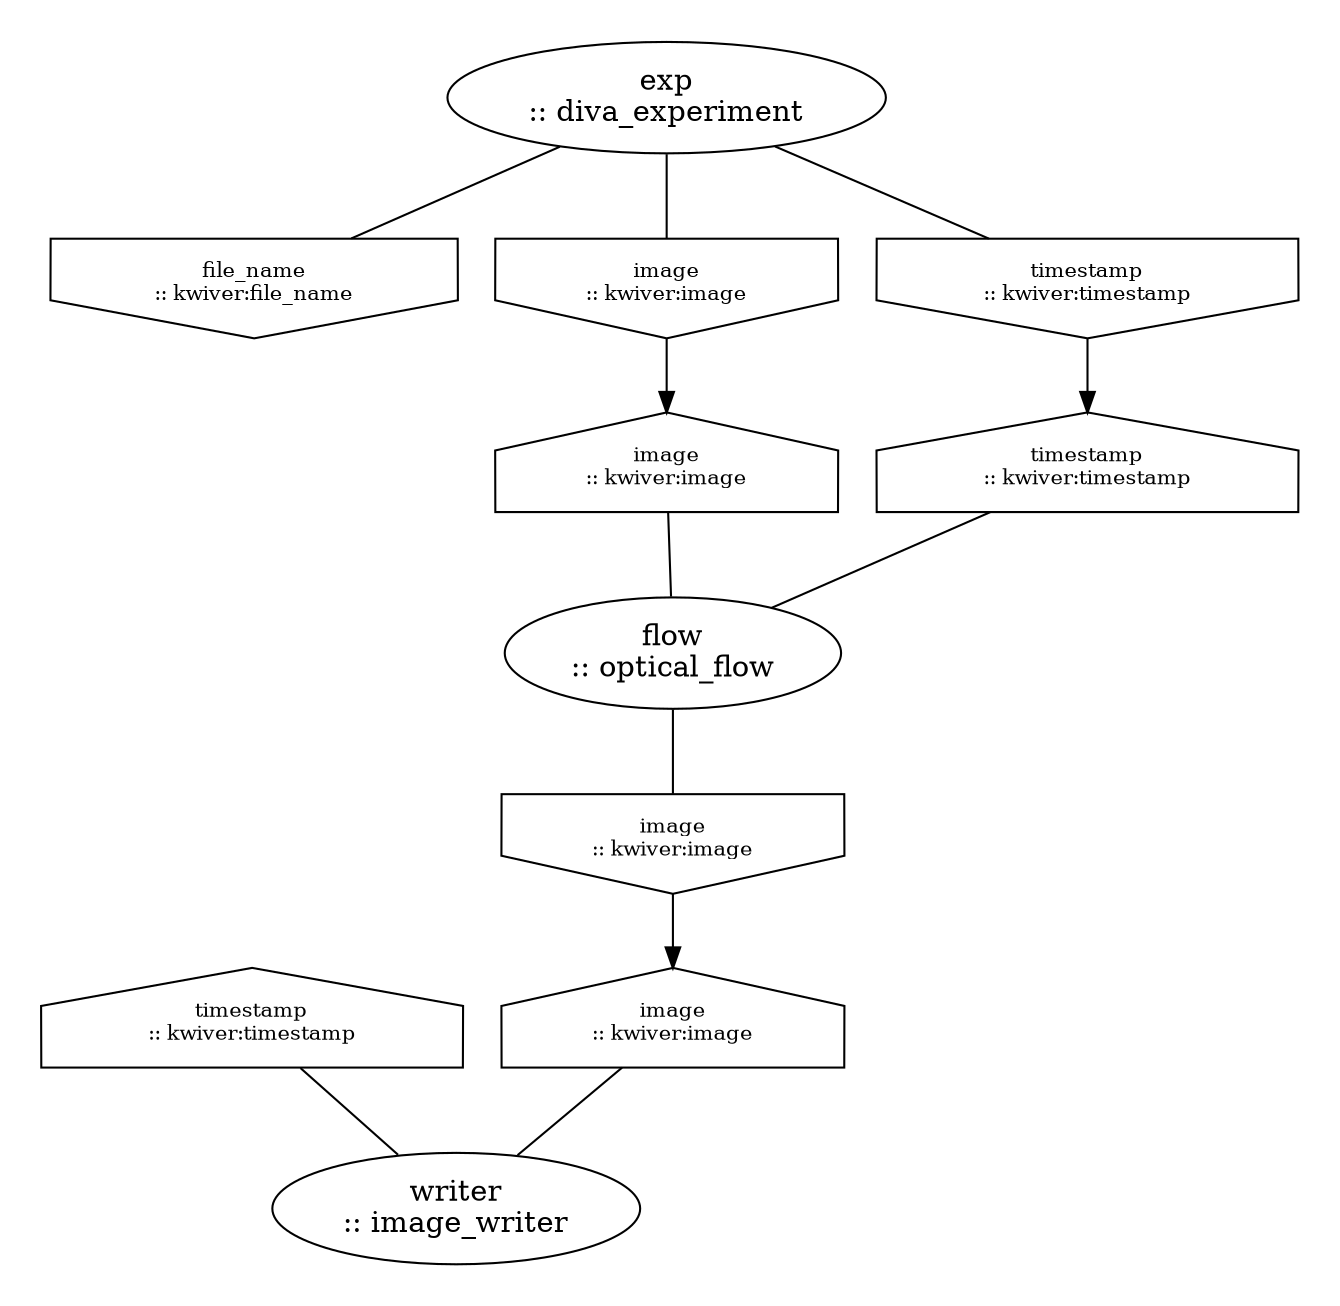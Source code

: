 strict digraph "unnamed" {
clusterrank=local;

subgraph "cluster_exp" {
color=white;style=filled;fillcolor=white;

"exp_main" [label="exp\n:: diva_experiment",shape=ellipse,rank=same];


"exp_output_file_name" [label="file_name\n:: kwiver:file_name",shape=invhouse,rank=same,fontsize=10];
"exp_main" -> "exp_output_file_name" [arrowhead=none,color=black];
"exp_output_image" [label="image\n:: kwiver:image",shape=invhouse,rank=same,fontsize=10];
"exp_main" -> "exp_output_image" [arrowhead=none,color=black];
"exp_output_timestamp" [label="timestamp\n:: kwiver:timestamp",shape=invhouse,rank=same,fontsize=10];
"exp_main" -> "exp_output_timestamp" [arrowhead=none,color=black];

}

subgraph "cluster_flow" {
color=white;style=filled;fillcolor=white;

"flow_main" [label="flow\n:: optical_flow",shape=ellipse,rank=same];

"flow_input_image" [label="image\n:: kwiver:image",shape=house,rank=same,fontsize=10];
"flow_input_image" -> "flow_main" [arrowhead=none,color=black];
"flow_input_timestamp" [label="timestamp\n:: kwiver:timestamp",shape=house,rank=same,fontsize=10];
"flow_input_timestamp" -> "flow_main" [arrowhead=none,color=black];

"flow_output_image" [label="image\n:: kwiver:image",shape=invhouse,rank=same,fontsize=10];
"flow_main" -> "flow_output_image" [arrowhead=none,color=black];

}

subgraph "cluster_writer" {
color=white;style=filled;fillcolor=white;

"writer_main" [label="writer\n:: image_writer",shape=ellipse,rank=same];

"writer_input_image" [label="image\n:: kwiver:image",shape=house,rank=same,fontsize=10];
"writer_input_image" -> "writer_main" [arrowhead=none,color=black];
"writer_input_timestamp" [label="timestamp\n:: kwiver:timestamp",shape=house,rank=same,fontsize=10];
"writer_input_timestamp" -> "writer_main" [arrowhead=none,color=black];


}

"exp_output_image" -> "flow_input_image" [minlen=1,color=black,weight=1];
"exp_output_timestamp" -> "flow_input_timestamp" [minlen=1,color=black,weight=1];
"flow_output_image" -> "writer_input_image" [minlen=1,color=black,weight=1];

}
